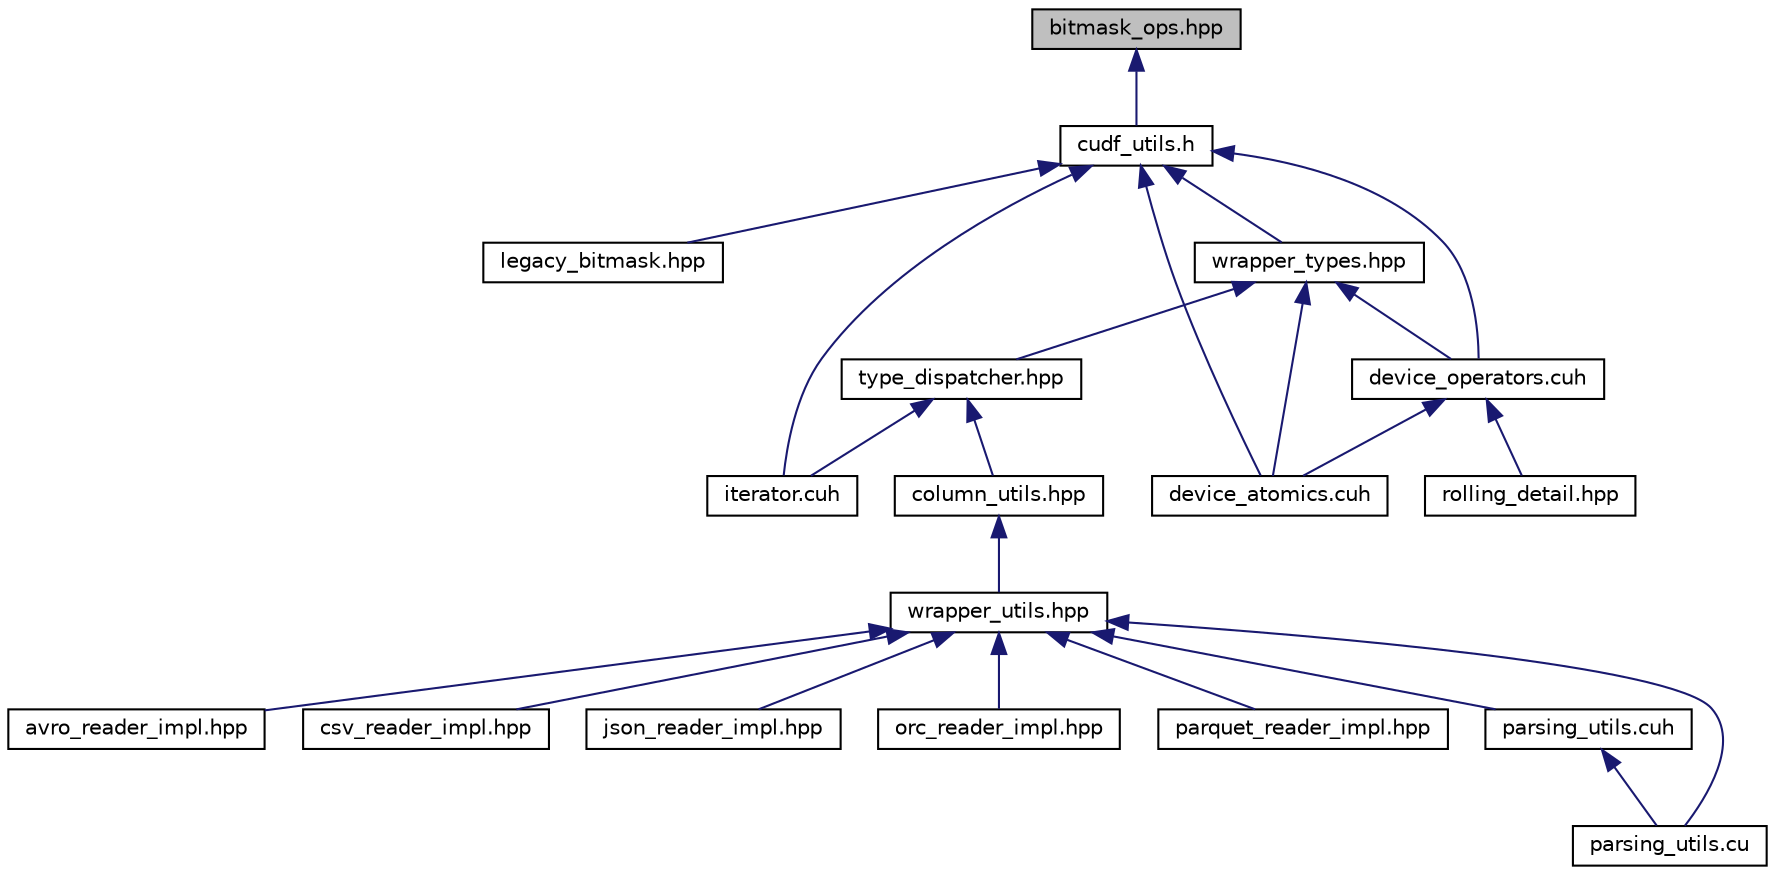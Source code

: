 digraph "bitmask_ops.hpp"
{
 // LATEX_PDF_SIZE
  edge [fontname="Helvetica",fontsize="10",labelfontname="Helvetica",labelfontsize="10"];
  node [fontname="Helvetica",fontsize="10",shape=record];
  Node1 [label="bitmask_ops.hpp",height=0.2,width=0.4,color="black", fillcolor="grey75", style="filled", fontcolor="black",tooltip=" "];
  Node1 -> Node2 [dir="back",color="midnightblue",fontsize="10",style="solid",fontname="Helvetica"];
  Node2 [label="cudf_utils.h",height=0.2,width=0.4,color="black", fillcolor="white", style="filled",URL="$cudf__utils_8h_source.html",tooltip=" "];
  Node2 -> Node3 [dir="back",color="midnightblue",fontsize="10",style="solid",fontname="Helvetica"];
  Node3 [label="legacy_bitmask.hpp",height=0.2,width=0.4,color="black", fillcolor="white", style="filled",URL="$legacy__bitmask_8hpp_source.html",tooltip=" "];
  Node2 -> Node4 [dir="back",color="midnightblue",fontsize="10",style="solid",fontname="Helvetica"];
  Node4 [label="iterator.cuh",height=0.2,width=0.4,color="black", fillcolor="white", style="filled",URL="$iterator_8cuh.html",tooltip="provide column input iterator with/without nulls"];
  Node2 -> Node5 [dir="back",color="midnightblue",fontsize="10",style="solid",fontname="Helvetica"];
  Node5 [label="device_atomics.cuh",height=0.2,width=0.4,color="black", fillcolor="white", style="filled",URL="$device__atomics_8cuh.html",tooltip="overloads for CUDA atomic operations"];
  Node2 -> Node6 [dir="back",color="midnightblue",fontsize="10",style="solid",fontname="Helvetica"];
  Node6 [label="device_operators.cuh",height=0.2,width=0.4,color="black", fillcolor="white", style="filled",URL="$device__operators_8cuh.html",tooltip="definition of the device operators"];
  Node6 -> Node7 [dir="back",color="midnightblue",fontsize="10",style="solid",fontname="Helvetica"];
  Node7 [label="rolling_detail.hpp",height=0.2,width=0.4,color="black", fillcolor="white", style="filled",URL="$rolling__detail_8hpp_source.html",tooltip=" "];
  Node6 -> Node5 [dir="back",color="midnightblue",fontsize="10",style="solid",fontname="Helvetica"];
  Node2 -> Node8 [dir="back",color="midnightblue",fontsize="10",style="solid",fontname="Helvetica"];
  Node8 [label="wrapper_types.hpp",height=0.2,width=0.4,color="black", fillcolor="white", style="filled",URL="$wrapper__types_8hpp.html",tooltip="Wrapper structs for for the non-fundamental gdf_dtype types."];
  Node8 -> Node5 [dir="back",color="midnightblue",fontsize="10",style="solid",fontname="Helvetica"];
  Node8 -> Node6 [dir="back",color="midnightblue",fontsize="10",style="solid",fontname="Helvetica"];
  Node8 -> Node9 [dir="back",color="midnightblue",fontsize="10",style="solid",fontname="Helvetica"];
  Node9 [label="type_dispatcher.hpp",height=0.2,width=0.4,color="black", fillcolor="white", style="filled",URL="$type__dispatcher_8hpp_source.html",tooltip=" "];
  Node9 -> Node4 [dir="back",color="midnightblue",fontsize="10",style="solid",fontname="Helvetica"];
  Node9 -> Node10 [dir="back",color="midnightblue",fontsize="10",style="solid",fontname="Helvetica"];
  Node10 [label="column_utils.hpp",height=0.2,width=0.4,color="black", fillcolor="white", style="filled",URL="$column__utils_8hpp_source.html",tooltip=" "];
  Node10 -> Node11 [dir="back",color="midnightblue",fontsize="10",style="solid",fontname="Helvetica"];
  Node11 [label="wrapper_utils.hpp",height=0.2,width=0.4,color="black", fillcolor="white", style="filled",URL="$wrapper__utils_8hpp_source.html",tooltip=" "];
  Node11 -> Node12 [dir="back",color="midnightblue",fontsize="10",style="solid",fontname="Helvetica"];
  Node12 [label="avro_reader_impl.hpp",height=0.2,width=0.4,color="black", fillcolor="white", style="filled",URL="$avro__reader__impl_8hpp_source.html",tooltip=" "];
  Node11 -> Node13 [dir="back",color="midnightblue",fontsize="10",style="solid",fontname="Helvetica"];
  Node13 [label="csv_reader_impl.hpp",height=0.2,width=0.4,color="black", fillcolor="white", style="filled",URL="$csv__reader__impl_8hpp_source.html",tooltip=" "];
  Node11 -> Node14 [dir="back",color="midnightblue",fontsize="10",style="solid",fontname="Helvetica"];
  Node14 [label="json_reader_impl.hpp",height=0.2,width=0.4,color="black", fillcolor="white", style="filled",URL="$json__reader__impl_8hpp_source.html",tooltip=" "];
  Node11 -> Node15 [dir="back",color="midnightblue",fontsize="10",style="solid",fontname="Helvetica"];
  Node15 [label="orc_reader_impl.hpp",height=0.2,width=0.4,color="black", fillcolor="white", style="filled",URL="$orc__reader__impl_8hpp_source.html",tooltip=" "];
  Node11 -> Node16 [dir="back",color="midnightblue",fontsize="10",style="solid",fontname="Helvetica"];
  Node16 [label="parquet_reader_impl.hpp",height=0.2,width=0.4,color="black", fillcolor="white", style="filled",URL="$parquet__reader__impl_8hpp_source.html",tooltip=" "];
  Node11 -> Node17 [dir="back",color="midnightblue",fontsize="10",style="solid",fontname="Helvetica"];
  Node17 [label="parsing_utils.cuh",height=0.2,width=0.4,color="black", fillcolor="white", style="filled",URL="$parsing__utils_8cuh.html",tooltip=" "];
  Node17 -> Node18 [dir="back",color="midnightblue",fontsize="10",style="solid",fontname="Helvetica"];
  Node18 [label="parsing_utils.cu",height=0.2,width=0.4,color="black", fillcolor="white", style="filled",URL="$parsing__utils_8cu.html",tooltip=" "];
  Node11 -> Node18 [dir="back",color="midnightblue",fontsize="10",style="solid",fontname="Helvetica"];
}
